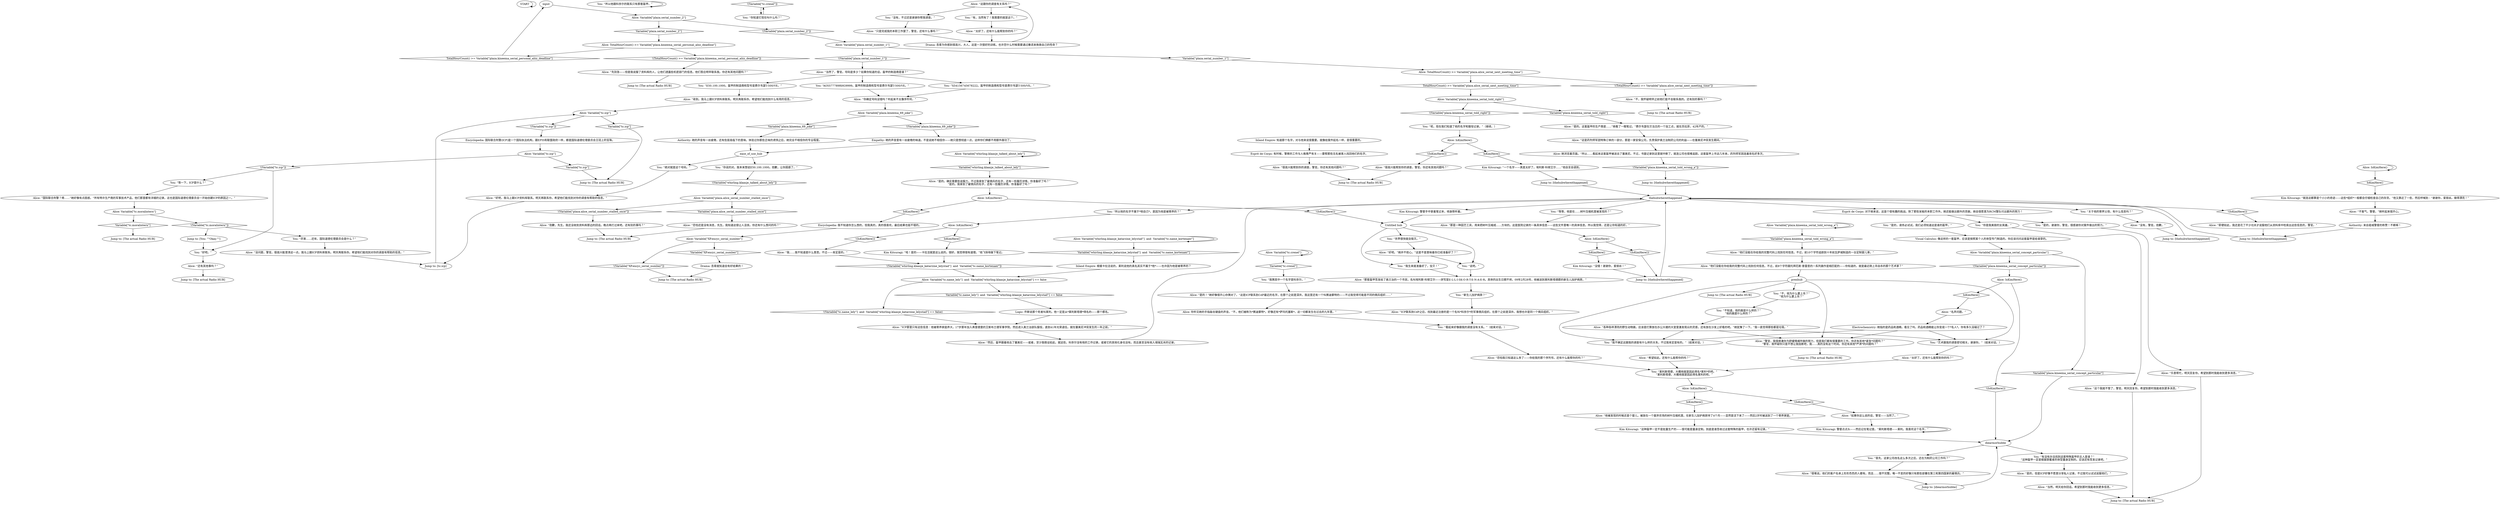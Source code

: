 # KINEEMA / SERIAL NUMBER
# 1. Ask Alice to run the serial number you got from the boot.
#2. Come back the next day to get results and ask for Alice to try to get more personal info on the mercenary (finish task to run serial number, gain task to get personal info from serial number).
#3. Come back the next day to get personal info (finish task to get personal info from serial number).
# ==================================================
digraph G {
	  0 [label="START"];
	  1 [label="input"];
	  2 [label="Alice: Variable[\"whirling.klaasje_talked_about_lely\"]"];
	  3 [label="Variable[\"whirling.klaasje_talked_about_lely\"]", shape=diamond];
	  4 [label="!(Variable[\"whirling.klaasje_talked_about_lely\"])", shape=diamond];
	  5 [label="Alice: “没问题，警官。很高兴能澄清这一点。我马上跟ICP资料库联系。明天再联系你。希望他们能找到对你的调查有帮助的信息。”"];
	  6 [label="Alice: “警官，我很感激你为舒缓情绪所做的努力，但是我们都有很重要的工作。你还有其他*紧急*问题吗？”\n“警官，我怀疑你只是不想让我挂断吧，我……真的没有这个时间。你还有其他*严肃*的问题吗？”"];
	  7 [label="You: “看起来好像跟我的调查没有关系。”（结束对话。）"];
	  8 [label="Visual Calculus: 像这样的一套盔甲，应该是按照某个人的体型专门制造的。你应该问问这套盔甲是给谁穿的。"];
	  9 [label="Alice: “当然。明天给你回话。希望到那时我能收到更多信息。”"];
	  10 [label="Esprit de Corps: 对于她来说，这是个很有趣的挑战。除了那些呆板的本职工作外，她还能做出额外的贡献。她会很愿意为RCM警队付出额外的努力！"];
	  11 [label="You: “莱利斯塔德，大概他就是因此得名*莱利*的吧。”\n“莱利斯塔德，大概他就是因此得名莱利的吧。”"];
	  12 [label="Encyclopedia: 我不知道你怎么想的，但我真的，真的很喜欢。最后结果也挺不错的。"];
	  13 [label="Kim Kitsuragi: 警督手中拿着笔记本，倾身聆听着。"];
	  14 [label="You: “所以他跟科奈尔的联系只有那套盔甲。”"];
	  15 [label="Alice: IsKimHere()"];
	  16 [label="IsKimHere()", shape=diamond];
	  17 [label="!(IsKimHere())", shape=diamond];
	  18 [label="You: “呃，现在我们知道了他的名字和服役记录。”（继续。）"];
	  19 [label="Alice: Variable[\"plaza.kineema_serial_told_wrong_a\"]"];
	  20 [label="Variable[\"plaza.kineema_serial_told_wrong_a\"]", shape=diamond];
	  21 [label="!(Variable[\"plaza.kineema_serial_told_wrong_a\"])", shape=diamond];
	  22 [label="Alice: Variable[\"tc.crenel\"]"];
	  23 [label="Variable[\"tc.crenel\"]", shape=diamond];
	  24 [label="!(Variable[\"tc.crenel\"])", shape=diamond];
	  25 [label="Alice: “ICP联系到CdP之后，找到最近注册的是一个名叫*科奈尔*的军事佣兵组织。在那个之前是深井。我想也许是同一个佣兵组织。”"];
	  26 [label="Alice: “他被发现的时候还是个婴儿，被放在一个废弃农场的树叶压缩机里。在新生儿加护病房待了4个月——显然是活下来了——然后2岁时被送到了一个寄养家庭。”"];
	  27 [label="Kim Kitsuragi: 警督点点头——然后记在笔记里。“莱利斯塔德——莱利。我喜欢这个名字。”"];
	  28 [label="Jump to: [thehubwhereithappened]"];
	  29 [label="Jump to: [thehubwhereithappened]"];
	  30 [label="Alice: “他们没能在你给我的完整代码上找到任何信息。不过，前8个字符跟托拜厄斯·普雷恩的一系列画作是相匹配的——你知道的，就是最近刚上吊自杀的那个艺术家？”"];
	  31 [label="Alice: “这跟你的调查有关系吗？”"];
	  32 [label="Jump to: [The actual Radio HUB]"];
	  33 [label="You: “不知道，他的画是什么样的？”\n“他的画是什么样的？”"];
	  34 [label="Alice: “名声问题。”"];
	  35 [label="Kim Kitsuragi: “这种盔甲一定不是批量生产的——很可能是量身定制。到底是谁签收过这套特殊的盔甲，也许还留有记录。”"];
	  36 [label="Alice: Variable[\"whirling.klaasje_katarzine_lelystad\"]  and  Variable[\"tc.name_kortenaer\"]"];
	  37 [label="Variable[\"whirling.klaasje_katarzine_lelystad\"]  and  Variable[\"tc.name_kortenaer\"]", shape=diamond];
	  38 [label="!(Variable[\"whirling.klaasje_katarzine_lelystad\"]  and  Variable[\"tc.name_kortenaer\"])", shape=diamond];
	  39 [label="Jump to: [thehubwhereithappened]"];
	  40 [label="Inland Empire: 知道那个名字。对与他来说很重要。就像给案件起名一样，是很重要的。"];
	  41 [label="ease_of_use_hub"];
	  42 [label="You: “厉害……还有，国际道德伦理委员会是什么？”"];
	  43 [label="Electrochemistry: 她指的是药品和酒精。看见了吗，药品和酒精能让你变成一个*名人*。你有多久没碰过了？"];
	  44 [label="You: “你知道它现在叫什么吗？”"];
	  45 [label="Alice: “抱歉，先生。我还没收到资料库那边的回话。晚点再打过来吧。还有别的事吗？”"];
	  46 [label="Authority: 她的声音有一丝疲倦，还有些居高临下的意味。体验过你那些乏味的诱饵之后，她完全不相信你的专业程度。"];
	  47 [label="Alice: “是的。这套盔甲的生产商是……”她看了一眼笔记。“费尔韦瑟在贝当古的一个加工点，就在苏拉菲，42年产的。”"];
	  48 [label="You: “艺术跟我的调查密切相关。谢谢你。”（结束对话。）"];
	  49 [label="prenhub"];
	  50 [label="Alice: “那套盔甲签发给了奥兰治的一个市民，名叫埃利斯·科顿艾尔——拼写是E-L-L-I-SK-O-R-T-E-N-A-E-R。具体的出生日期不祥。09年2月28号，他被送到莱利斯塔德郡的新生儿加护病房。”"];
	  51 [label="You: “世界很快就会毁灭。”"];
	  52 [label="Alice: IsKimHere()"];
	  53 [label="IsKimHere()", shape=diamond];
	  54 [label="!(IsKimHere())", shape=diamond];
	  55 [label="Jump to: [The actual Radio HUB]"];
	  56 [label="Jump to: [diearmorhubbe]"];
	  57 [label="Alice: “收到。我马上跟ICP资料库联系。明天再联系你。希望他们能找到什么有用的信息。”"];
	  58 [label="Alice: “是的，但是ICP好像不愿意分享私人记录。不过我可以试试说服他们。”"];
	  59 [label="Jump to: [The actual Radio HUB]"];
	  60 [label="Alice: “不客气，警督。”她听起来很开心。"];
	  61 [label="Jump to: [The actual Radio HUB]"];
	  62 [label="You: “我不确定这跟我的调查有什么样的关系，不过我肯定是有的。”（结束对话。）"];
	  63 [label="Alice: “希望如此。还有什么能帮你的吗？”"];
	  64 [label="Alice: “ICP那里只有这些信息：他被寄养家庭养大，17岁那年加入弗里德堡的艾斯布兰德军事学院，然后进入奥兰治部队服役，直到41年光荣退伍，就在塞美尼冲突发生的一年之前。”"];
	  65 [label="thehubwhereithappened"];
	  66 [label="Authority: 来自曷城警督的称赞！不赖嘛！"];
	  67 [label="Alice: “很高兴能帮到你的调查，警官。你还有其他问题吗？”"];
	  68 [label="Jump to: [The actual Radio HUB]"];
	  69 [label="Alice: “当然了，警官。号码是多少？如果你知道的话，盔甲的制造商是谁？”"];
	  70 [label="You: “没有，不过还是谢谢你帮我调查。”"];
	  71 [label="Alice: “只是完成我的本职工作罢了，警官。还有什么事吗？”"];
	  72 [label="Alice: “是的！”她好像很开心你猜对了。“这是ICP联系到CdP最近的名字。在那个之前是深井。我这里还有一个叫赛迪蒙特的——不过我觉得可能是不同的佣兵组织……”"];
	  73 [label="You: “是的，请务必试试。我们必须知道这是谁的盔甲。”"];
	  74 [label="Alice: Variable[\"plaza.kineema_serial_told_right\"]"];
	  75 [label="Variable[\"plaza.kineema_serial_told_right\"]", shape=diamond];
	  76 [label="!(Variable[\"plaza.kineema_serial_told_right\"])", shape=diamond];
	  77 [label="Kim Kitsuragi: “没错！谢谢你，爱丽丝！”"];
	  78 [label="Alice: “这是药剂师军团特殊订单的一部分，那是一家安保公司，负责保护奥兰治制药公司的利益——在塞美尼冲突发生期间。”"];
	  79 [label="You: “有，当然有了！我需要的就是这个。”"];
	  80 [label="Alice: Variable[\"plaza.kineema_serial_concept_particular\"]"];
	  81 [label="Variable[\"plaza.kineema_serial_concept_particular\"]", shape=diamond];
	  82 [label="!(Variable[\"plaza.kineema_serial_concept_particular\"])", shape=diamond];
	  83 [label="You: “是的，谢谢你，警官。很感谢你对案件做出的努力。”"];
	  84 [label="You: “你是我美丽的女英雄。”"];
	  85 [label="Untitled hub"];
	  86 [label="Jump to: [The actual Radio HUB]"];
	  87 [label="You: “你说的对。我本来想说E50.100.1000。抱歉，让你困惑了。”"];
	  88 [label="Alice: Variable[\"tc.moralintern\"]"];
	  89 [label="Variable[\"tc.moralintern\"]", shape=diamond];
	  90 [label="!(Variable[\"tc.moralintern\"])", shape=diamond];
	  91 [label="Alice: Variable[\"tc.icp\"]"];
	  92 [label="Variable[\"tc.icp\"]", shape=diamond];
	  93 [label="!(Variable[\"tc.icp\"])", shape=diamond];
	  94 [label="You: “不，他为什么要上吊？”\n“他为什么要上吊？”"];
	  95 [label="You: “我猜其中一个名字是科奈尔。”"];
	  96 [label="You: “首先，这家公司改名这么多次之后，还在为制药公司工作吗？”"];
	  97 [label="Alice: 你听见她的手指敲击键盘的声音。“不，他们被称为*赛迪蒙特*。好像还有*萨玛托塞斯*。这一切都发生在过去的九年里。”"];
	  98 [label="Jump to: [tc.icp]"];
	  99 [label="You: “E50.100.1000。盔甲的制造商和型号是费尔韦瑟T-500/VE。”"];
	  100 [label="Alice: “他们没能在你给我的完整代码上找到任何信息。不过，前10个字符追踪到十年前瓦萨城制造的一台定制婴儿車。”"];
	  101 [label="Alice: “很高兴能帮到你的调查，警官。你还有其他问题吗？”"];
	  102 [label="Alice: “即便如此，我还是花了不少功夫才说服他们从资料库中检索出这些信息的，警官。”"];
	  103 [label="You: “关于他的寄养父母，有什么信息吗？”"];
	  104 [label="Alice: IsKimHere()"];
	  105 [label="IsKimHere()", shape=diamond];
	  106 [label="!(IsKimHere())", shape=diamond];
	  107 [label="You: “等一下，ICP是什么？”"];
	  108 [label="Alice: “好吧。”她并不担心。“这是不是意味着你已经准备好了？”"];
	  109 [label="Kim Kitsuragi: “哈！是的——卡拉洁就是这么说的。很好。我觉得很有道理。”他飞快地做下笔记。"];
	  110 [label="Alice: Variable[\"plaza.serial_number_2\"]"];
	  111 [label="Variable[\"plaza.serial_number_2\"]", shape=diamond];
	  112 [label="!(Variable[\"plaza.serial_number_2\"])", shape=diamond];
	  113 [label="Alice: TotalHourCount() >= Variable[\"plaza.alice_serial_next_meeting_time\"]"];
	  114 [label="TotalHourCount() >= Variable[\"plaza.alice_serial_next_meeting_time\"]", shape=diamond];
	  115 [label="!(TotalHourCount() >= Variable[\"plaza.alice_serial_next_meeting_time\"])", shape=diamond];
	  116 [label="Alice: “不，我怀疑明早之前他们是不会联系我的。还有别的事吗？”"];
	  117 [label="Alice: “你确定号码没错吗？听起来不太像序列号。”"];
	  118 [label="Alice: “好吧，我马上跟ICP资料库联系。明天再联系你。希望他们能找到对你的调查有帮助的信息。”"];
	  119 [label="Alice: “是的。确实需要些说服力，不过我拿到了雇佣兵的名字，还有一些履历详情。你准备好了吗？”\n“是的。我拿到了雇佣兵的名字，还有一些履历详情。你准备好了吗？”"];
	  120 [label="Kim Kitsuragi: “一个名字——真是太好了。埃利斯·科顿艾尔……”他自言自语到。"];
	  121 [label="Alice: IsKimHere()"];
	  122 [label="IsKimHere()", shape=diamond];
	  123 [label="!(IsKimHere())", shape=diamond];
	  124 [label="Kim Kitsuragi: “就连这都算是个小小的奇迹——这些*组织*一般都会仔细检查自己的存货。”他又靠近了一些，然后呼喊到：“谢谢你，爱丽丝。做得漂亮！”"];
	  125 [label="Jump to: [The actual Radio HUB]"];
	  126 [label="Alice: Variable[\"plaza.kineema_69_joke\"]"];
	  127 [label="Variable[\"plaza.kineema_69_joke\"]", shape=diamond];
	  128 [label="!(Variable[\"plaza.kineema_69_joke\"])", shape=diamond];
	  129 [label="Empathy: 她的声音里有一丝疲倦的味道。不是说她不相信你——她只是想彻底一点，这样你们俩都不用额外做功了。"];
	  130 [label="Alice: “各种各样漂亮的野生动物画，应该是打算放在办公大楼的大堂里激发观众的灵感，还有放在沙发上好看的吧。”她犹豫了一下。“我一直觉得那些都是垃圾。”"];
	  131 [label="Alice: “太好了。还有什么能帮到你的吗？”"];
	  132 [label="Jump to: [The actual Radio HUB]"];
	  133 [label="You: “好吧。”"];
	  134 [label="You: “新生儿加护病房？”"];
	  135 [label="Jump to: [thehubwhereithappened]"];
	  136 [label="Alice: Variable[\"plaza.serial_number_1\"]"];
	  137 [label="Variable[\"plaza.serial_number_1\"]", shape=diamond];
	  138 [label="!(Variable[\"plaza.serial_number_1\"])", shape=diamond];
	  139 [label="You: “X54156745678222。盔甲的制造商和型号是费尔韦瑟T-500/VE。”"];
	  140 [label="Alice: Variable[\"tc.icp\"]"];
	  141 [label="Variable[\"tc.icp\"]", shape=diamond];
	  142 [label="!(Variable[\"tc.icp\"])", shape=diamond];
	  143 [label="Encyclopedia: 国际联合刑警(ICP)是一个国际执法机构，跟EPIS和联盟政府一样，都是国际道德伦理委员会王冠上的宝珠。"];
	  144 [label="You: “我生来就准备好了，宝贝！”"];
	  145 [label="Inland Empire: 根据卡拉洁说的，莱利说他的真名其实不属于*他*——也许因为他是被寄养的？"];
	  146 [label="Alice: “还有其他事吗？”"];
	  147 [label="Alice: “然后，盔甲跟着他去了塞美尼——或者，至少我假设如此。就这些。科奈尔没有他的工作记录。或者它的其他化身也没有。而且甚至没有他入境瑞瓦肖的记录。"];
	  148 [label="Jump to: [thehubwhereithappened]"];
	  149 [label="Alice: Variable[\"plaza.alice_serial_number_stalled_once\"]"];
	  150 [label="Variable[\"plaza.alice_serial_number_stalled_once\"]", shape=diamond];
	  151 [label="!(Variable[\"plaza.alice_serial_number_stalled_once\"])", shape=diamond];
	  152 [label="You: “AO5577789RHG9999。盔甲的制造商和型号是费尔韦瑟T-500/VE。”"];
	  153 [label="Alice: 她浏览着页面。“所以……看起来这套盔甲被送去了塞美尼。不过，书面记录到这里就中断了。就连公司也很难追踪。这套盔甲上市这几年来，药剂师军团连着改名好多次。"];
	  154 [label="diearmorhubbe"];
	  155 [label="Alice: IsKimHere()"];
	  156 [label="IsKimHere()", shape=diamond];
	  157 [label="!(IsKimHere())", shape=diamond];
	  158 [label="Alice: “很难说。他们的客户名单上形形色色的人都有。而且……很不完整。唯一不变的好像只有那些部署在第三和第四国家的雇佣兵。”"];
	  159 [label="Alice: “乐意帮忙。明天回复你。希望到那时我能收到更多消息。”"];
	  160 [label="Alice: “我……我不知道是什么意思。不过——肯定是的。”"];
	  161 [label="Alice: “恐怕还是没有消息，先生。我知道这很让人沮丧。你还有什么想问的吗？”"];
	  162 [label="Alice: TotalHourCount() >= Variable[\"plaza.kineema_serial_personal_aliiz_deadline\"]"];
	  163 [label="TotalHourCount() >= Variable[\"plaza.kineema_serial_personal_aliiz_deadline\"]", shape=diamond];
	  164 [label="!(TotalHourCount() >= Variable[\"plaza.kineema_serial_personal_aliiz_deadline\"])", shape=diamond];
	  165 [label="Alice: “先别急——但是我说服了资料库的人，让他们透露些机密部门的信息。他们答应明早联系我。你还有其他问题吗？”"];
	  166 [label="You: “绝对就是这个号码。”"];
	  167 [label="Jump to: [The actual Radio HUB]"];
	  168 [label="You: “有没有办法找到这套特殊盔甲的主人是谁？”\n“这种盔甲一定是根据穿戴者的体型量身定制的。应该还有签发记录吧。”"];
	  169 [label="Logic: 乔斯说那个死者叫莱利。他一定是从*莱利斯塔德*得名的——那个郡名。"];
	  170 [label="Alice: Variable[\"XP.encyc_serial_number\"]"];
	  171 [label="Variable[\"XP.encyc_serial_number\"]", shape=diamond];
	  172 [label="!(Variable[\"XP.encyc_serial_number\"])", shape=diamond];
	  173 [label="Alice: IsKimHere()"];
	  174 [label="IsKimHere()", shape=diamond];
	  175 [label="!(IsKimHere())", shape=diamond];
	  176 [label="Alice: “这个我就不管了，警官。明天回复你。希望到那时我能收到更多消息。”"];
	  177 [label="You: “说吧。”"];
	  178 [label="Alice: IsKimHere()"];
	  179 [label="IsKimHere()", shape=diamond];
	  180 [label="!(IsKimHere())", shape=diamond];
	  181 [label="Drama: 吾辈就知道会有好结果的！"];
	  182 [label="Alice: “没有，警官。抱歉。”"];
	  183 [label="Alice: “如果你这么说的话，警官——当然了。”"];
	  184 [label="Esprit de Corps: 有时候，警察的工作与人格尊严有关——要帮那些无名被害人找回他们的名字。"];
	  185 [label="Jump to: [The actual Radio HUB]"];
	  186 [label="Alice: “国际联合刑警？嗯……”她好像有点困惑。“所有特许生产商的军事技术产品，他们那里都有详细的记录。这也是国际道德伦理委员会一开始创建ICP的原因之一。”"];
	  187 [label="Alice: “太好了。还有什么能帮到你的吗？”"];
	  188 [label="Alice: Variable[\"tc.name_lely\"]  and  Variable[\"whirling.klaasje_katarzine_lelystad\"] == false"];
	  189 [label="Variable[\"tc.name_lely\"]  and  Variable[\"whirling.klaasje_katarzine_lelystad\"] == false", shape=diamond];
	  190 [label="!(Variable[\"tc.name_lely\"]  and  Variable[\"whirling.klaasje_katarzine_lelystad\"] == false)", shape=diamond];
	  191 [label="Drama: 吾辈为你感到很高兴，大人。这是一次很好的训练。也许您什么时候需要通过撒谎来挽救自己的性命？"];
	  192 [label="You: “等等，他是在……树叶压缩机里被发现的？”"];
	  193 [label="Alice: “那是一种园艺工具，用来把树叶压缩成……方块的。这是医院记录的一条具体信息——这些文件里唯一的具体信息。所以我觉得，还是让你知道的好。”"];
	  194 [label="Alice: “恐怕我只知道这么多了——你给我的那个序列号。还有什么能帮你的吗？”"];
	  195 [label="Jump to: [The actual Radio HUB]"];
	  196 [label="Jump to: [You: \"\"Okay.\"\"]"];
	  197 [label="You: “所以他的名字不属于*他自己*，是因为他是被寄养的？”"];
	  0 -> 0
	  1 -> 110
	  2 -> 2
	  2 -> 3
	  3 -> 119
	  4 -> 149
	  5 -> 98
	  6 -> 61
	  7 -> 194
	  8 -> 80
	  9 -> 132
	  10 -> 73
	  10 -> 83
	  10 -> 84
	  11 -> 104
	  12 -> 170
	  13 -> 85
	  14 -> 14
	  15 -> 16
	  15 -> 15
	  16 -> 124
	  17 -> 102
	  18 -> 178
	  19 -> 19
	  19 -> 20
	  20 -> 100
	  21 -> 29
	  22 -> 22
	  22 -> 23
	  23 -> 95
	  24 -> 44
	  25 -> 7
	  26 -> 35
	  27 -> 27
	  28 -> 65
	  29 -> 65
	  30 -> 49
	  31 -> 70
	  31 -> 79
	  33 -> 130
	  34 -> 43
	  35 -> 154
	  36 -> 36
	  36 -> 37
	  37 -> 145
	  38 -> 188
	  39 -> 65
	  40 -> 184
	  41 -> 166
	  41 -> 87
	  42 -> 5
	  43 -> 62
	  43 -> 48
	  43 -> 6
	  44 -> 24
	  45 -> 55
	  46 -> 41
	  47 -> 78
	  48 -> 131
	  49 -> 32
	  49 -> 6
	  49 -> 48
	  49 -> 94
	  49 -> 62
	  50 -> 134
	  51 -> 108
	  52 -> 53
	  52 -> 54
	  53 -> 77
	  54 -> 28
	  56 -> 154
	  57 -> 140
	  58 -> 9
	  60 -> 66
	  62 -> 63
	  63 -> 11
	  64 -> 147
	  65 -> 192
	  65 -> 197
	  65 -> 103
	  65 -> 10
	  65 -> 13
	  65 -> 17
	  66 -> 135
	  67 -> 195
	  69 -> 152
	  69 -> 99
	  69 -> 139
	  70 -> 71
	  71 -> 191
	  72 -> 97
	  73 -> 8
	  74 -> 75
	  74 -> 76
	  75 -> 47
	  76 -> 18
	  77 -> 28
	  78 -> 153
	  79 -> 187
	  80 -> 81
	  80 -> 82
	  81 -> 154
	  82 -> 155
	  83 -> 159
	  84 -> 176
	  85 -> 144
	  85 -> 177
	  85 -> 51
	  87 -> 4
	  88 -> 89
	  88 -> 90
	  89 -> 125
	  90 -> 42
	  90 -> 196
	  91 -> 92
	  91 -> 93
	  92 -> 86
	  93 -> 107
	  93 -> 133
	  94 -> 33
	  95 -> 72
	  96 -> 158
	  97 -> 7
	  98 -> 140
	  99 -> 57
	  100 -> 30
	  101 -> 195
	  102 -> 135
	  103 -> 182
	  104 -> 105
	  104 -> 106
	  105 -> 26
	  106 -> 183
	  107 -> 186
	  108 -> 144
	  108 -> 177
	  109 -> 38
	  110 -> 112
	  110 -> 111
	  111 -> 162
	  112 -> 136
	  113 -> 114
	  113 -> 115
	  114 -> 74
	  115 -> 116
	  116 -> 68
	  117 -> 126
	  118 -> 98
	  119 -> 121
	  120 -> 39
	  121 -> 122
	  121 -> 123
	  122 -> 12
	  123 -> 85
	  124 -> 60
	  126 -> 128
	  126 -> 127
	  127 -> 46
	  128 -> 129
	  129 -> 41
	  130 -> 62
	  130 -> 48
	  130 -> 6
	  131 -> 11
	  133 -> 146
	  134 -> 25
	  135 -> 65
	  136 -> 137
	  136 -> 138
	  137 -> 113
	  138 -> 69
	  139 -> 117
	  140 -> 141
	  140 -> 142
	  141 -> 86
	  142 -> 143
	  143 -> 91
	  144 -> 50
	  145 -> 188
	  146 -> 59
	  147 -> 65
	  148 -> 65
	  149 -> 150
	  149 -> 151
	  150 -> 161
	  151 -> 45
	  152 -> 117
	  153 -> 21
	  154 -> 96
	  154 -> 168
	  155 -> 156
	  155 -> 157
	  156 -> 34
	  157 -> 154
	  158 -> 56
	  159 -> 132
	  160 -> 38
	  161 -> 55
	  162 -> 163
	  162 -> 164
	  163 -> 1
	  164 -> 165
	  165 -> 185
	  166 -> 118
	  168 -> 58
	  169 -> 64
	  170 -> 171
	  170 -> 172
	  171 -> 181
	  172 -> 167
	  173 -> 174
	  173 -> 175
	  174 -> 109
	  175 -> 160
	  176 -> 132
	  177 -> 50
	  178 -> 179
	  178 -> 180
	  179 -> 120
	  180 -> 67
	  181 -> 167
	  182 -> 148
	  183 -> 27
	  184 -> 101
	  186 -> 88
	  187 -> 191
	  188 -> 189
	  188 -> 190
	  189 -> 169
	  190 -> 64
	  191 -> 31
	  192 -> 193
	  193 -> 52
	  194 -> 11
	  196 -> 133
	  197 -> 173
}


